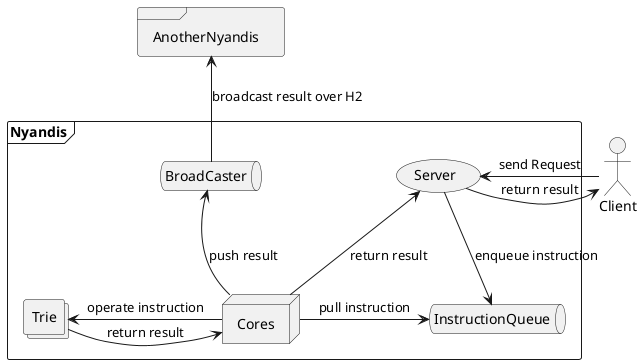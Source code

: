 @startuml Outline

actor Client

frame Nyandis {
    usecase Server
    queue InstructionQueue
    node Cores
    collections Trie

    queue BroadCaster
}

frame AnotherNyandis

Client -left-> Server: send Request
Server -down-> InstructionQueue: enqueue instruction
Cores -right-> InstructionQueue: pull instruction
Cores -left-> Trie: operate instruction
Trie -right-> Cores: return result
Cores -up-> Server: return result
Cores -up-> BroadCaster: push result
Server -right-> Client: return result
BroadCaster -up-> AnotherNyandis: broadcast result over H2

@enduml